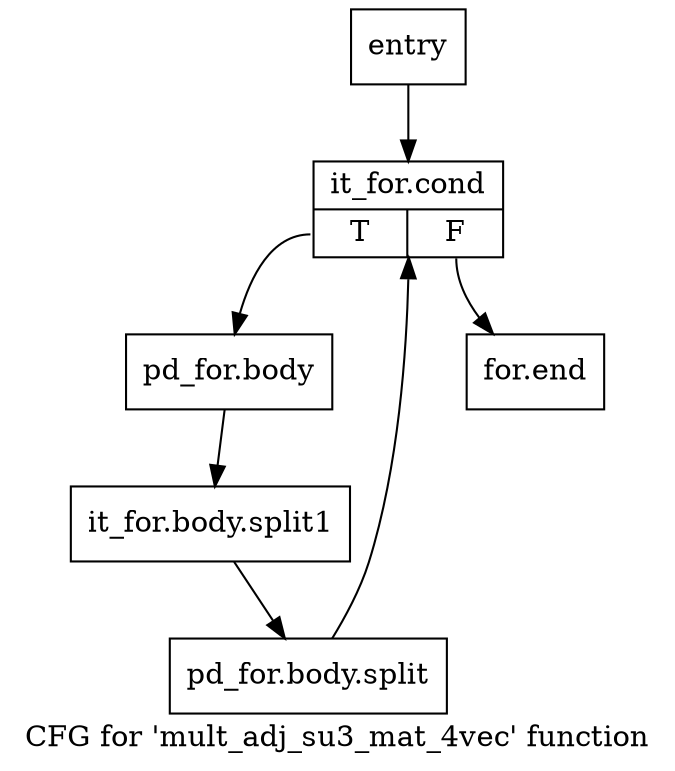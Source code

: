 digraph "CFG for 'mult_adj_su3_mat_4vec' function" {
	label="CFG for 'mult_adj_su3_mat_4vec' function";

	Node0x18ccd90 [shape=record,label="{entry}"];
	Node0x18ccd90 -> Node0x18ccde0;
	Node0x18ccde0 [shape=record,label="{it_for.cond|{<s0>T|<s1>F}}"];
	Node0x18ccde0:s0 -> Node0x18cce30;
	Node0x18ccde0:s1 -> Node0x18cce80;
	Node0x18cce30 [shape=record,label="{pd_for.body}"];
	Node0x18cce30 -> Node0x1bf6df0;
	Node0x1bf6df0 [shape=record,label="{it_for.body.split1}"];
	Node0x1bf6df0 -> Node0x1bf7e80;
	Node0x1bf7e80 [shape=record,label="{pd_for.body.split}"];
	Node0x1bf7e80 -> Node0x18ccde0;
	Node0x18cce80 [shape=record,label="{for.end}"];
}
